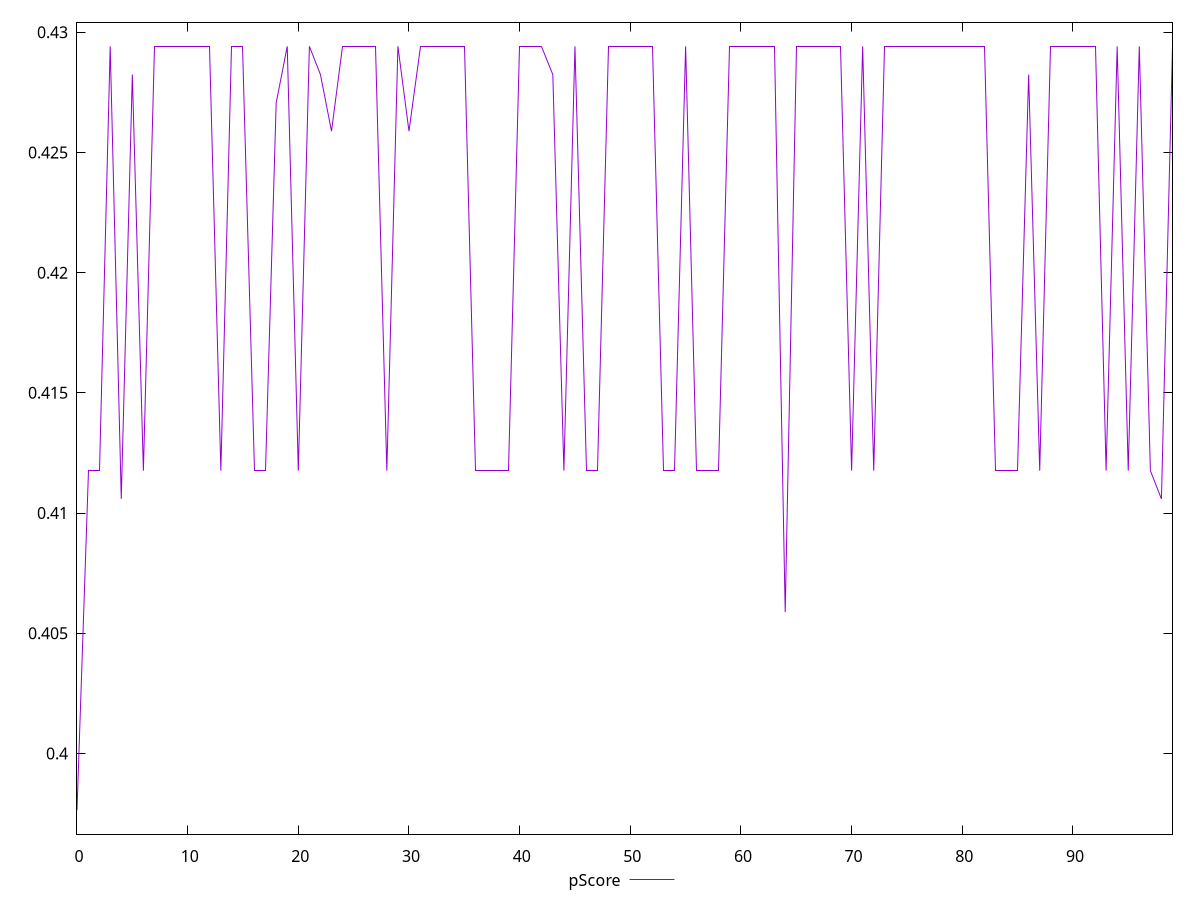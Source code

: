 reset

$pScore <<EOF
0 0.3976470588235294
1 0.4117647058823529
2 0.4117647058823529
3 0.4294117647058824
4 0.41058823529411764
5 0.42823529411764705
6 0.4117647058823529
7 0.4294117647058824
8 0.4294117647058824
9 0.4294117647058824
10 0.4294117647058824
11 0.4294117647058824
12 0.4294117647058824
13 0.4117647058823529
14 0.4294117647058824
15 0.4294117647058824
16 0.4117647058823529
17 0.4117647058823529
18 0.42705882352941177
19 0.4294117647058824
20 0.4117647058823529
21 0.4294117647058824
22 0.42823529411764705
23 0.4258823529411765
24 0.4294117647058824
25 0.4294117647058824
26 0.4294117647058824
27 0.4294117647058824
28 0.4117647058823529
29 0.4294117647058824
30 0.4258823529411765
31 0.4294117647058824
32 0.4294117647058824
33 0.4294117647058824
34 0.4294117647058824
35 0.4294117647058824
36 0.4117647058823529
37 0.4117647058823529
38 0.4117647058823529
39 0.4117647058823529
40 0.4294117647058824
41 0.4294117647058824
42 0.4294117647058824
43 0.42823529411764705
44 0.4117647058823529
45 0.4294117647058824
46 0.4117647058823529
47 0.4117647058823529
48 0.4294117647058824
49 0.4294117647058824
50 0.4294117647058824
51 0.4294117647058824
52 0.4294117647058824
53 0.4117647058823529
54 0.4117647058823529
55 0.4294117647058824
56 0.4117647058823529
57 0.4117647058823529
58 0.4117647058823529
59 0.4294117647058824
60 0.4294117647058824
61 0.4294117647058824
62 0.4294117647058824
63 0.4294117647058824
64 0.40588235294117647
65 0.4294117647058824
66 0.4294117647058824
67 0.4294117647058824
68 0.4294117647058824
69 0.4294117647058824
70 0.4117647058823529
71 0.4294117647058824
72 0.4117647058823529
73 0.4294117647058824
74 0.4294117647058824
75 0.4294117647058824
76 0.4294117647058824
77 0.4294117647058824
78 0.4294117647058824
79 0.4294117647058824
80 0.4294117647058824
81 0.4294117647058824
82 0.4294117647058824
83 0.4117647058823529
84 0.4117647058823529
85 0.4117647058823529
86 0.42823529411764705
87 0.4117647058823529
88 0.4294117647058824
89 0.4294117647058824
90 0.4294117647058824
91 0.4294117647058824
92 0.4294117647058824
93 0.4117647058823529
94 0.4294117647058824
95 0.4117647058823529
96 0.4294117647058824
97 0.4117647058823529
98 0.41058823529411764
99 0.4294117647058824
EOF

set key outside below
set xrange [0:99]
set yrange [0.3966470588235294:0.4304117647058824]
set trange [0.3966470588235294:0.4304117647058824]
set terminal svg size 640, 500 enhanced background rgb 'white'
set output "report_00017_2021-02-10T15-08-03.406Z/uses-text-compression/samples/pages+cached+noadtech+nomedia+nocss/pScore/values.svg"

plot $pScore title "pScore" with line

reset
